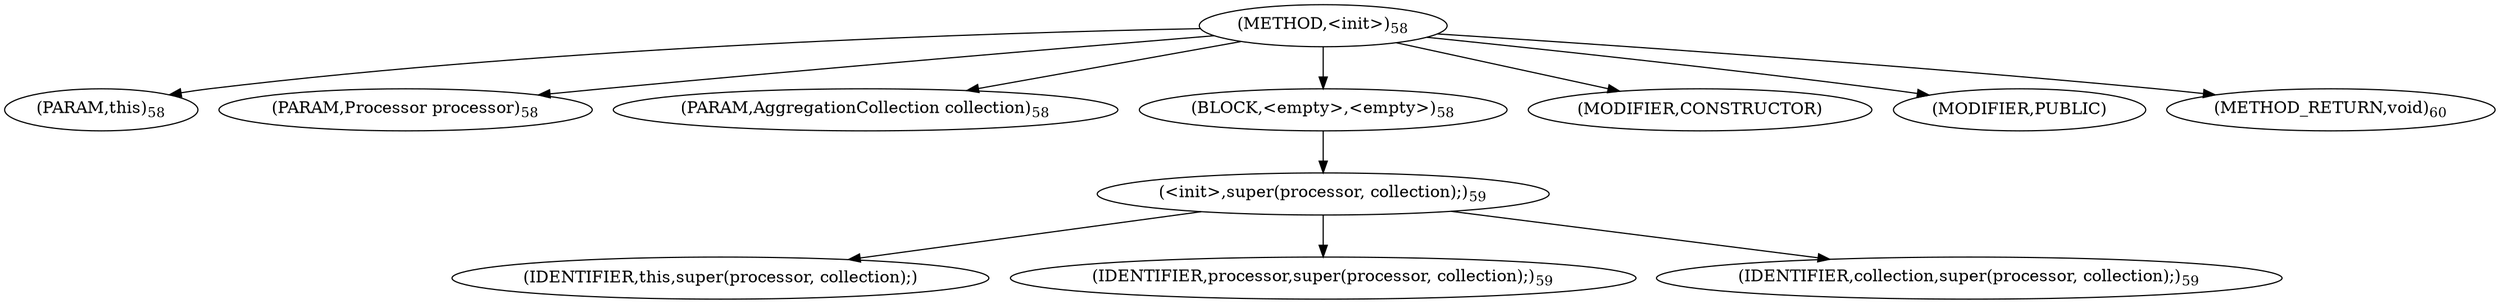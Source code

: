 digraph "&lt;init&gt;" {  
"61" [label = <(METHOD,&lt;init&gt;)<SUB>58</SUB>> ]
"9" [label = <(PARAM,this)<SUB>58</SUB>> ]
"62" [label = <(PARAM,Processor processor)<SUB>58</SUB>> ]
"63" [label = <(PARAM,AggregationCollection collection)<SUB>58</SUB>> ]
"64" [label = <(BLOCK,&lt;empty&gt;,&lt;empty&gt;)<SUB>58</SUB>> ]
"65" [label = <(&lt;init&gt;,super(processor, collection);)<SUB>59</SUB>> ]
"8" [label = <(IDENTIFIER,this,super(processor, collection);)> ]
"66" [label = <(IDENTIFIER,processor,super(processor, collection);)<SUB>59</SUB>> ]
"67" [label = <(IDENTIFIER,collection,super(processor, collection);)<SUB>59</SUB>> ]
"68" [label = <(MODIFIER,CONSTRUCTOR)> ]
"69" [label = <(MODIFIER,PUBLIC)> ]
"70" [label = <(METHOD_RETURN,void)<SUB>60</SUB>> ]
  "61" -> "9" 
  "61" -> "62" 
  "61" -> "63" 
  "61" -> "64" 
  "61" -> "68" 
  "61" -> "69" 
  "61" -> "70" 
  "64" -> "65" 
  "65" -> "8" 
  "65" -> "66" 
  "65" -> "67" 
}
